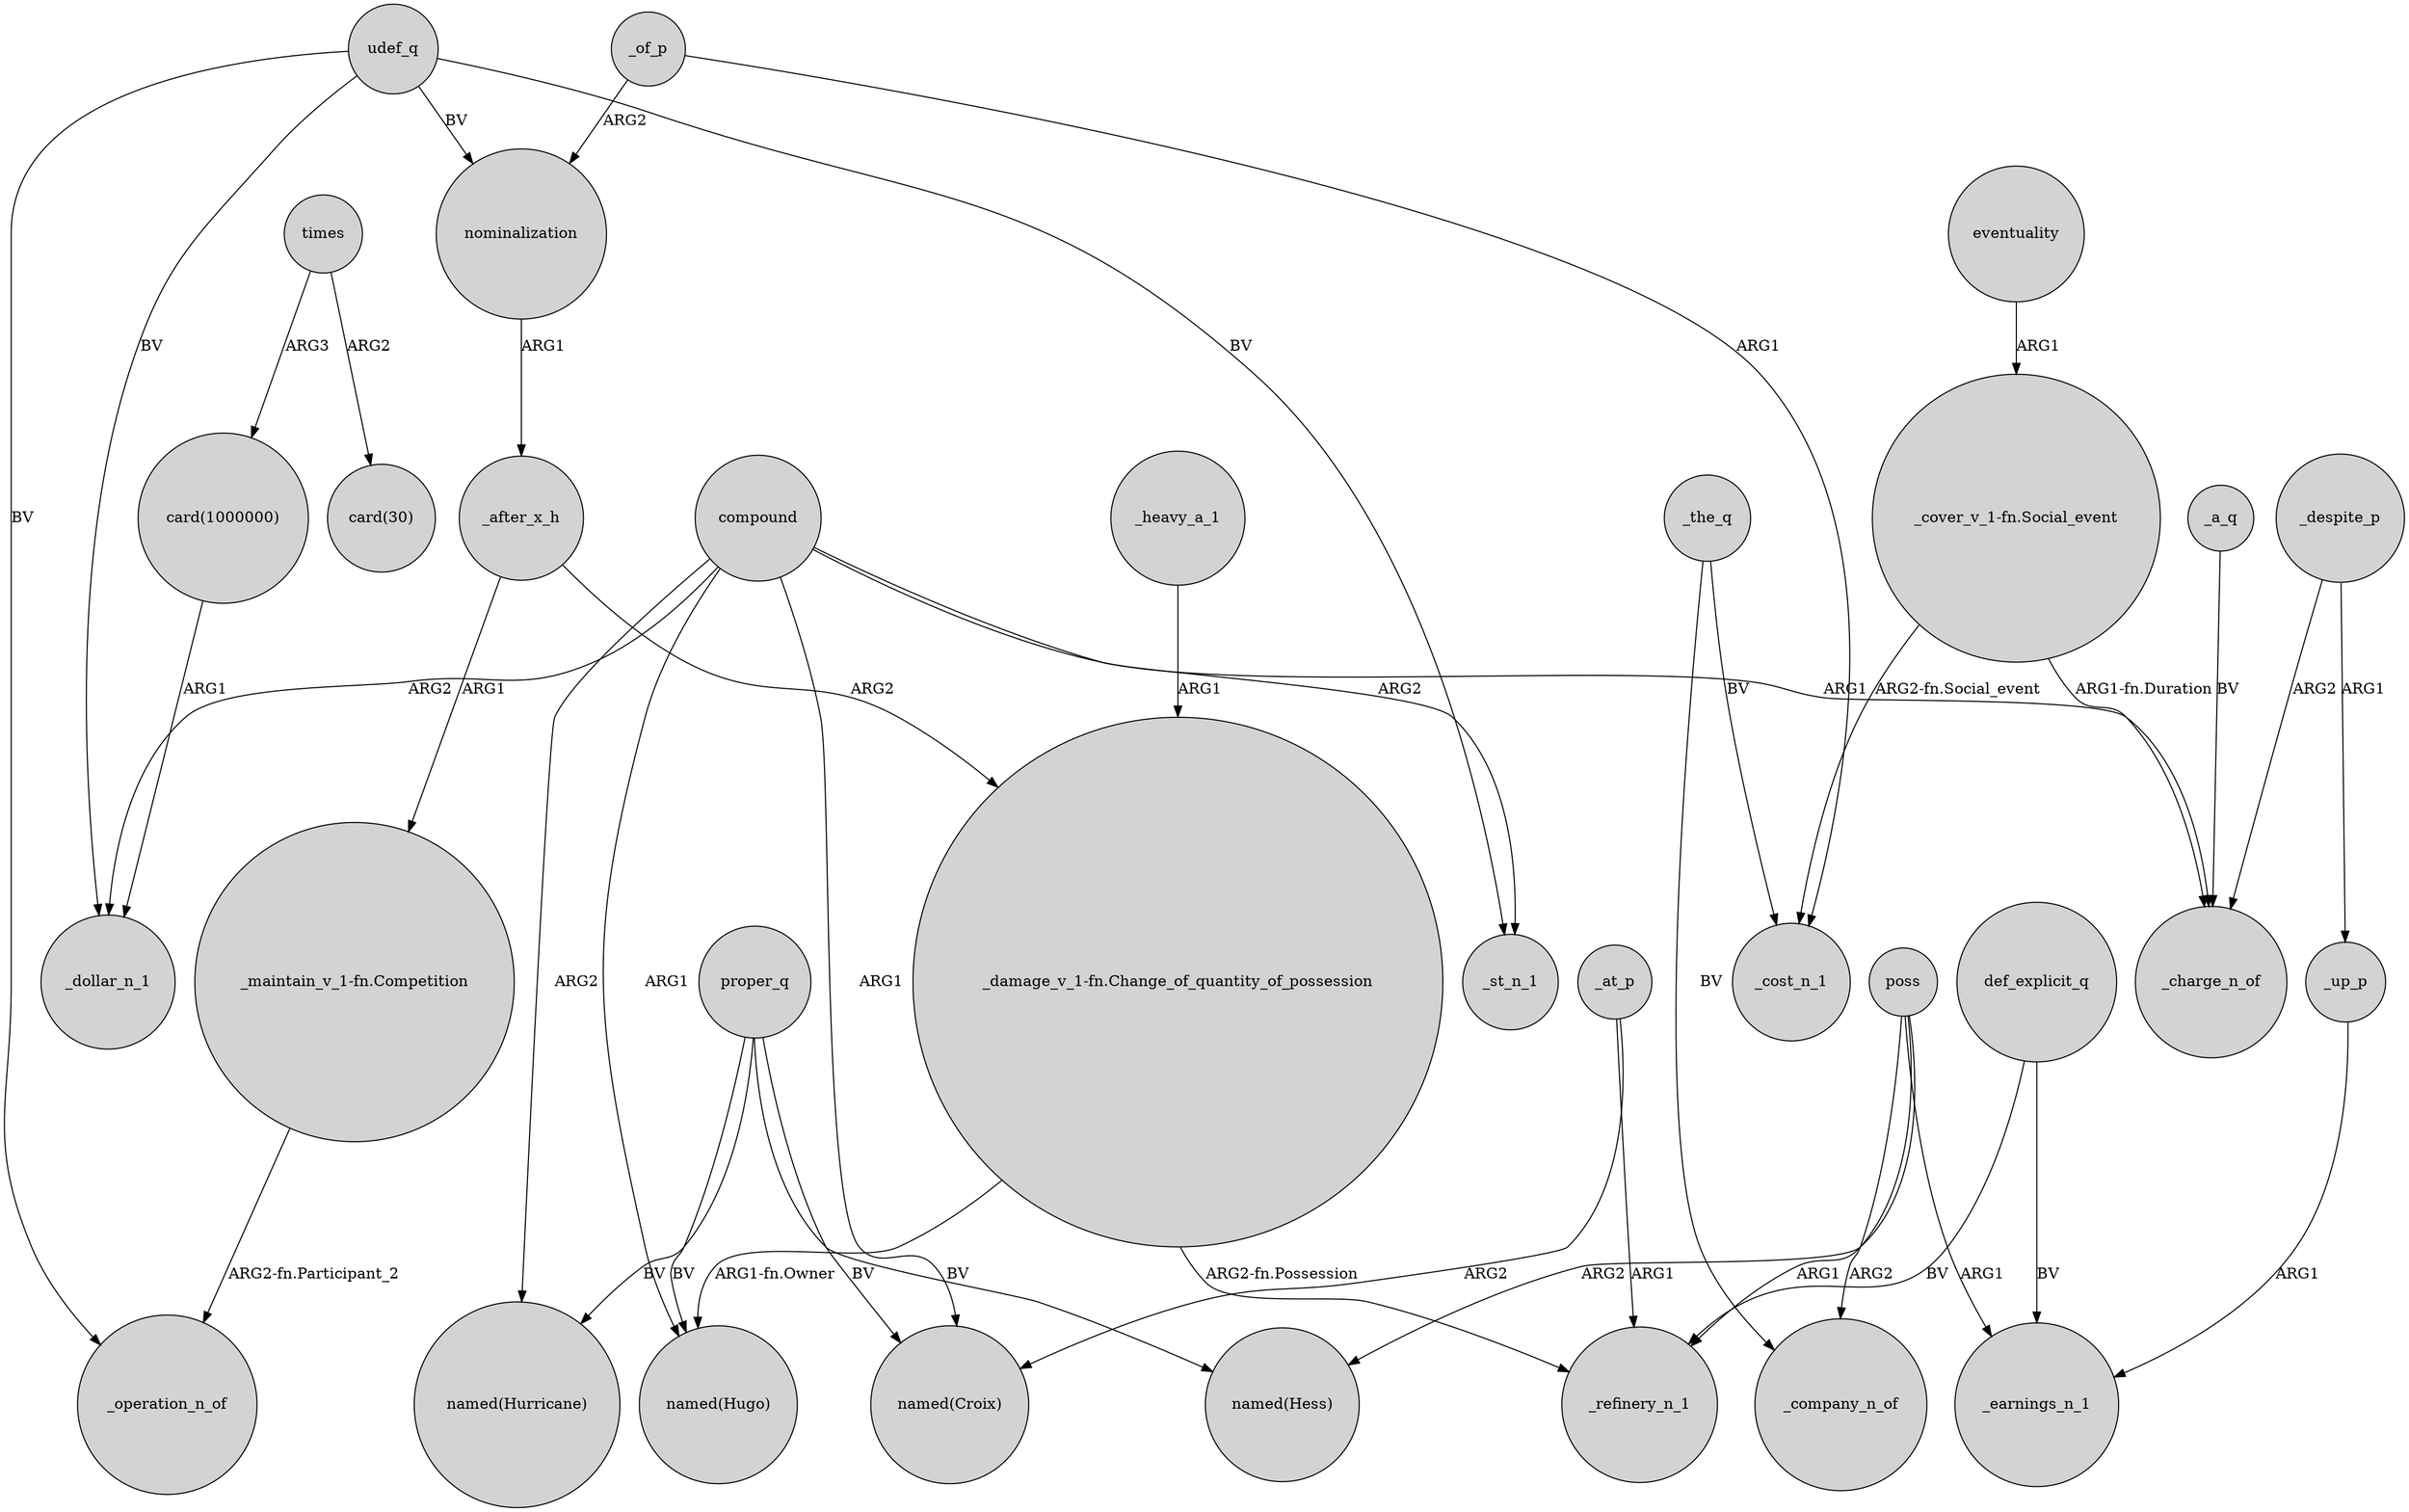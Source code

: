 digraph {
	node [shape=circle style=filled]
	udef_q -> _st_n_1 [label=BV]
	compound -> "named(Hurricane)" [label=ARG2]
	proper_q -> "named(Croix)" [label=BV]
	compound -> "named(Hugo)" [label=ARG1]
	_at_p -> _refinery_n_1 [label=ARG1]
	compound -> "named(Croix)" [label=ARG1]
	_after_x_h -> "_damage_v_1-fn.Change_of_quantity_of_possession" [label=ARG2]
	_heavy_a_1 -> "_damage_v_1-fn.Change_of_quantity_of_possession" [label=ARG1]
	_of_p -> _cost_n_1 [label=ARG1]
	udef_q -> nominalization [label=BV]
	_the_q -> _cost_n_1 [label=BV]
	times -> "card(1000000)" [label=ARG3]
	proper_q -> "named(Hugo)" [label=BV]
	def_explicit_q -> _refinery_n_1 [label=BV]
	compound -> _dollar_n_1 [label=ARG2]
	_a_q -> _charge_n_of [label=BV]
	"_cover_v_1-fn.Social_event" -> _charge_n_of [label="ARG1-fn.Duration"]
	eventuality -> "_cover_v_1-fn.Social_event" [label=ARG1]
	_despite_p -> _up_p [label=ARG1]
	_of_p -> nominalization [label=ARG2]
	poss -> "named(Hess)" [label=ARG2]
	"_damage_v_1-fn.Change_of_quantity_of_possession" -> "named(Hugo)" [label="ARG1-fn.Owner"]
	compound -> _charge_n_of [label=ARG1]
	proper_q -> "named(Hurricane)" [label=BV]
	poss -> _company_n_of [label=ARG2]
	"_maintain_v_1-fn.Competition" -> _operation_n_of [label="ARG2-fn.Participant_2"]
	_despite_p -> _charge_n_of [label=ARG2]
	times -> "card(30)" [label=ARG2]
	udef_q -> _operation_n_of [label=BV]
	_after_x_h -> "_maintain_v_1-fn.Competition" [label=ARG1]
	def_explicit_q -> _earnings_n_1 [label=BV]
	udef_q -> _dollar_n_1 [label=BV]
	poss -> _earnings_n_1 [label=ARG1]
	"card(1000000)" -> _dollar_n_1 [label=ARG1]
	poss -> _refinery_n_1 [label=ARG1]
	compound -> _st_n_1 [label=ARG2]
	proper_q -> "named(Hess)" [label=BV]
	nominalization -> _after_x_h [label=ARG1]
	"_cover_v_1-fn.Social_event" -> _cost_n_1 [label="ARG2-fn.Social_event"]
	_the_q -> _company_n_of [label=BV]
	_at_p -> "named(Croix)" [label=ARG2]
	_up_p -> _earnings_n_1 [label=ARG1]
	"_damage_v_1-fn.Change_of_quantity_of_possession" -> _refinery_n_1 [label="ARG2-fn.Possession"]
}

